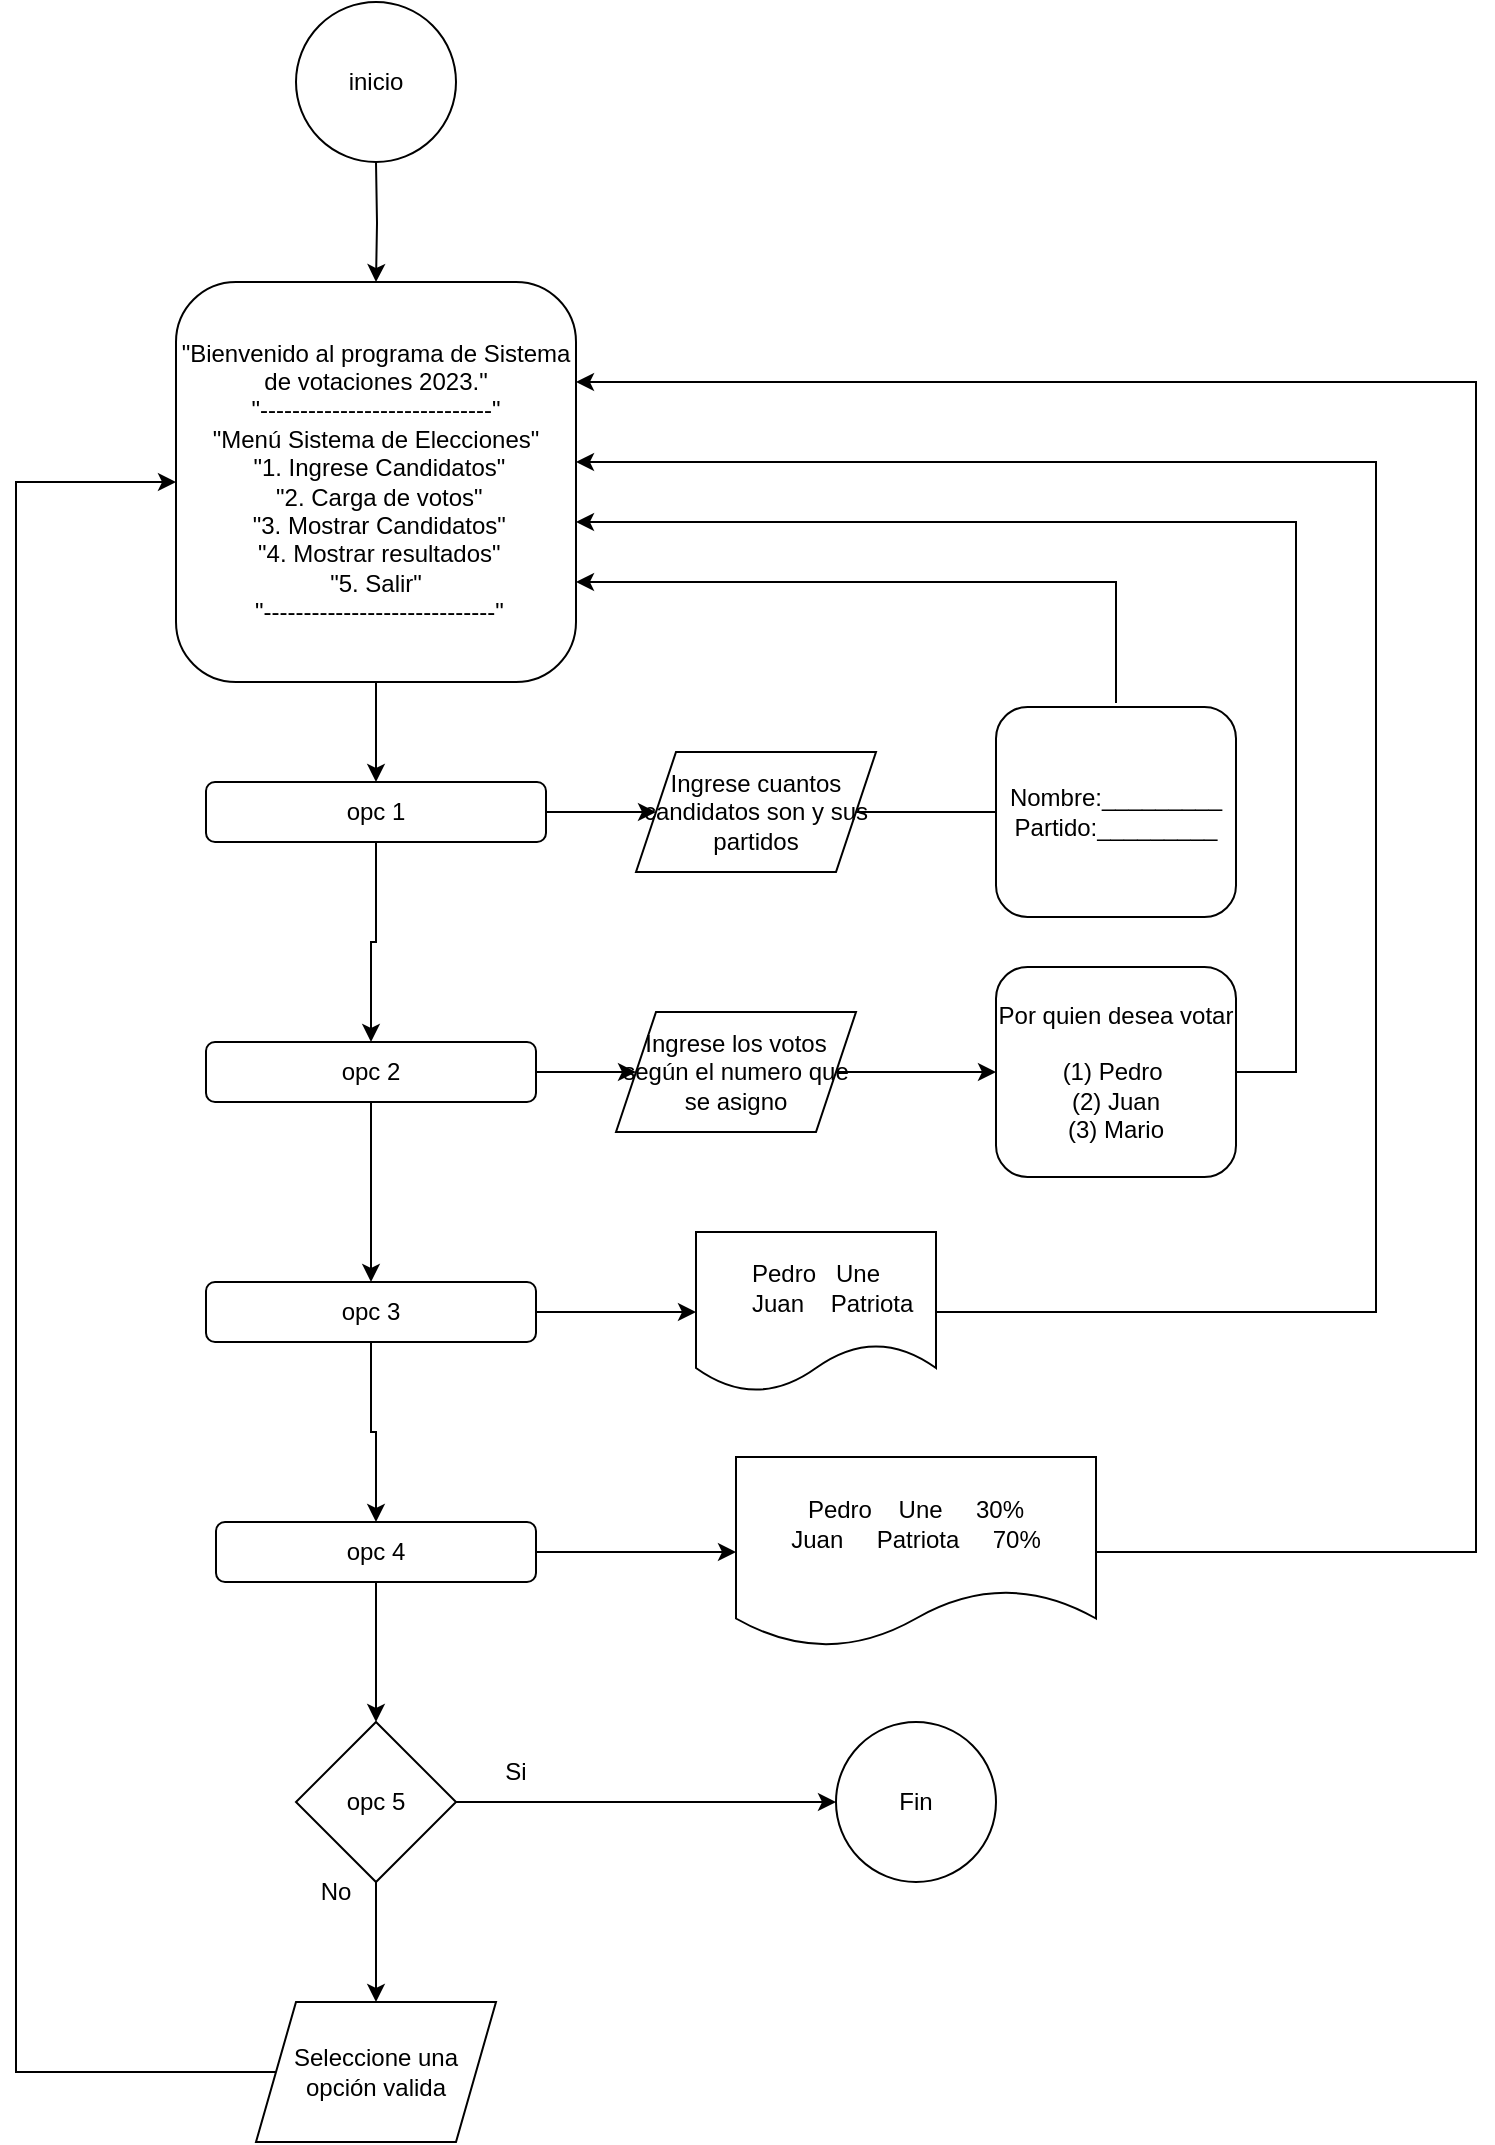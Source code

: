 <mxfile version="20.4.0" type="device"><diagram id="QF8pMawVkhowdm9JQd96" name="Página-1"><mxGraphModel dx="1108" dy="474" grid="1" gridSize="10" guides="1" tooltips="1" connect="1" arrows="1" fold="1" page="1" pageScale="1" pageWidth="827" pageHeight="1169" math="0" shadow="0"><root><mxCell id="0"/><mxCell id="1" parent="0"/><mxCell id="9YkT6hsfIOL9wgD82T6I-4" style="edgeStyle=orthogonalEdgeStyle;rounded=0;orthogonalLoop=1;jettySize=auto;html=1;entryX=0.5;entryY=0;entryDx=0;entryDy=0;" edge="1" parent="1" target="9YkT6hsfIOL9wgD82T6I-6"><mxGeometry relative="1" as="geometry"><mxPoint x="240" y="90" as="sourcePoint"/><mxPoint x="240" y="140" as="targetPoint"/></mxGeometry></mxCell><mxCell id="9YkT6hsfIOL9wgD82T6I-2" value="inicio" style="ellipse;whiteSpace=wrap;html=1;aspect=fixed;" vertex="1" parent="1"><mxGeometry x="200" y="10" width="80" height="80" as="geometry"/></mxCell><mxCell id="9YkT6hsfIOL9wgD82T6I-15" style="edgeStyle=orthogonalEdgeStyle;rounded=0;orthogonalLoop=1;jettySize=auto;html=1;entryX=0.5;entryY=0;entryDx=0;entryDy=0;" edge="1" parent="1" source="9YkT6hsfIOL9wgD82T6I-6" target="9YkT6hsfIOL9wgD82T6I-14"><mxGeometry relative="1" as="geometry"/></mxCell><mxCell id="9YkT6hsfIOL9wgD82T6I-6" value="&lt;div&gt;&quot;Bienvenido al programa de Sistema de votaciones 2023.&quot;&lt;/div&gt;&lt;div&gt;&quot;-----------------------------&quot;&lt;/div&gt;&lt;div&gt;&quot;Menú Sistema de Elecciones&quot;&lt;/div&gt;&lt;div&gt;&lt;span style=&quot;background-color: initial;&quot;&gt;&amp;nbsp;&quot;1. Ingrese Candidatos&quot;&lt;/span&gt;&lt;/div&gt;&lt;div&gt;&lt;span style=&quot;background-color: initial;&quot;&gt;&amp;nbsp;&quot;2. Carga de votos&quot;&lt;/span&gt;&lt;/div&gt;&lt;div&gt;&amp;nbsp;&quot;3. Mostrar Candidatos&quot;&lt;/div&gt;&lt;div&gt;&amp;nbsp;&quot;4. Mostrar resultados&quot;&lt;/div&gt;&lt;div&gt;&lt;span style=&quot;background-color: initial;&quot;&gt;&quot;5. Salir&quot;&lt;/span&gt;&lt;/div&gt;&lt;div&gt;&amp;nbsp;&quot;-----------------------------&quot;&lt;/div&gt;&lt;div&gt;&lt;span style=&quot;&quot;&gt;&#9;&#9;&lt;/span&gt;&lt;/div&gt;" style="rounded=1;whiteSpace=wrap;html=1;" vertex="1" parent="1"><mxGeometry x="140" y="150" width="200" height="200" as="geometry"/></mxCell><mxCell id="9YkT6hsfIOL9wgD82T6I-17" style="edgeStyle=orthogonalEdgeStyle;rounded=0;orthogonalLoop=1;jettySize=auto;html=1;entryX=0;entryY=0.5;entryDx=0;entryDy=0;" edge="1" parent="1" source="9YkT6hsfIOL9wgD82T6I-14" target="9YkT6hsfIOL9wgD82T6I-16"><mxGeometry relative="1" as="geometry"/></mxCell><mxCell id="9YkT6hsfIOL9wgD82T6I-24" style="edgeStyle=orthogonalEdgeStyle;rounded=0;orthogonalLoop=1;jettySize=auto;html=1;entryX=0.5;entryY=0;entryDx=0;entryDy=0;" edge="1" parent="1" source="9YkT6hsfIOL9wgD82T6I-14" target="9YkT6hsfIOL9wgD82T6I-22"><mxGeometry relative="1" as="geometry"/></mxCell><mxCell id="9YkT6hsfIOL9wgD82T6I-14" value="opc 1" style="rounded=1;whiteSpace=wrap;html=1;" vertex="1" parent="1"><mxGeometry x="155" y="400" width="170" height="30" as="geometry"/></mxCell><mxCell id="9YkT6hsfIOL9wgD82T6I-19" style="edgeStyle=orthogonalEdgeStyle;rounded=0;orthogonalLoop=1;jettySize=auto;html=1;entryX=0;entryY=0.5;entryDx=0;entryDy=0;" edge="1" parent="1" source="9YkT6hsfIOL9wgD82T6I-16"><mxGeometry relative="1" as="geometry"><mxPoint x="580" y="415" as="targetPoint"/></mxGeometry></mxCell><mxCell id="9YkT6hsfIOL9wgD82T6I-16" value="Ingrese cuantos candidatos son y sus partidos" style="shape=parallelogram;perimeter=parallelogramPerimeter;whiteSpace=wrap;html=1;fixedSize=1;" vertex="1" parent="1"><mxGeometry x="370" y="385" width="120" height="60" as="geometry"/></mxCell><mxCell id="9YkT6hsfIOL9wgD82T6I-21" style="edgeStyle=orthogonalEdgeStyle;rounded=0;orthogonalLoop=1;jettySize=auto;html=1;" edge="1" parent="1"><mxGeometry relative="1" as="geometry"><mxPoint x="340" y="300" as="targetPoint"/><mxPoint x="610" y="360.5" as="sourcePoint"/><Array as="points"><mxPoint x="610" y="300"/><mxPoint x="340" y="300"/></Array></mxGeometry></mxCell><mxCell id="9YkT6hsfIOL9wgD82T6I-20" value="Nombre:_________&lt;br&gt;Partido:_________" style="rounded=1;whiteSpace=wrap;html=1;" vertex="1" parent="1"><mxGeometry x="550" y="362.5" width="120" height="105" as="geometry"/></mxCell><mxCell id="9YkT6hsfIOL9wgD82T6I-26" style="edgeStyle=orthogonalEdgeStyle;rounded=0;orthogonalLoop=1;jettySize=auto;html=1;entryX=0;entryY=0.5;entryDx=0;entryDy=0;" edge="1" parent="1" source="9YkT6hsfIOL9wgD82T6I-22" target="9YkT6hsfIOL9wgD82T6I-25"><mxGeometry relative="1" as="geometry"/></mxCell><mxCell id="9YkT6hsfIOL9wgD82T6I-31" style="edgeStyle=orthogonalEdgeStyle;rounded=0;orthogonalLoop=1;jettySize=auto;html=1;entryX=0.5;entryY=0;entryDx=0;entryDy=0;" edge="1" parent="1" source="9YkT6hsfIOL9wgD82T6I-22" target="9YkT6hsfIOL9wgD82T6I-30"><mxGeometry relative="1" as="geometry"/></mxCell><mxCell id="9YkT6hsfIOL9wgD82T6I-22" value="opc 2" style="rounded=1;whiteSpace=wrap;html=1;" vertex="1" parent="1"><mxGeometry x="155" y="530" width="165" height="30" as="geometry"/></mxCell><mxCell id="9YkT6hsfIOL9wgD82T6I-28" style="edgeStyle=orthogonalEdgeStyle;rounded=0;orthogonalLoop=1;jettySize=auto;html=1;" edge="1" parent="1" source="9YkT6hsfIOL9wgD82T6I-25" target="9YkT6hsfIOL9wgD82T6I-27"><mxGeometry relative="1" as="geometry"/></mxCell><mxCell id="9YkT6hsfIOL9wgD82T6I-25" value="Ingrese los votos según el numero que se asigno" style="shape=parallelogram;perimeter=parallelogramPerimeter;whiteSpace=wrap;html=1;fixedSize=1;" vertex="1" parent="1"><mxGeometry x="360" y="515" width="120" height="60" as="geometry"/></mxCell><mxCell id="9YkT6hsfIOL9wgD82T6I-29" style="edgeStyle=orthogonalEdgeStyle;rounded=0;orthogonalLoop=1;jettySize=auto;html=1;" edge="1" parent="1" source="9YkT6hsfIOL9wgD82T6I-27" target="9YkT6hsfIOL9wgD82T6I-6"><mxGeometry relative="1" as="geometry"><mxPoint x="390" y="240" as="targetPoint"/><Array as="points"><mxPoint x="700" y="545"/><mxPoint x="700" y="270"/></Array></mxGeometry></mxCell><mxCell id="9YkT6hsfIOL9wgD82T6I-27" value="Por quien desea votar&lt;br&gt;&lt;br&gt;(1) Pedro&amp;nbsp;&lt;br&gt;(2) Juan&lt;br&gt;(3) Mario" style="rounded=1;whiteSpace=wrap;html=1;" vertex="1" parent="1"><mxGeometry x="550" y="492.5" width="120" height="105" as="geometry"/></mxCell><mxCell id="9YkT6hsfIOL9wgD82T6I-34" style="edgeStyle=orthogonalEdgeStyle;rounded=0;orthogonalLoop=1;jettySize=auto;html=1;entryX=0;entryY=0.5;entryDx=0;entryDy=0;" edge="1" parent="1" source="9YkT6hsfIOL9wgD82T6I-30" target="9YkT6hsfIOL9wgD82T6I-33"><mxGeometry relative="1" as="geometry"/></mxCell><mxCell id="9YkT6hsfIOL9wgD82T6I-38" style="edgeStyle=orthogonalEdgeStyle;rounded=0;orthogonalLoop=1;jettySize=auto;html=1;entryX=0.5;entryY=0;entryDx=0;entryDy=0;" edge="1" parent="1" source="9YkT6hsfIOL9wgD82T6I-30" target="9YkT6hsfIOL9wgD82T6I-37"><mxGeometry relative="1" as="geometry"/></mxCell><mxCell id="9YkT6hsfIOL9wgD82T6I-30" value="opc 3" style="rounded=1;whiteSpace=wrap;html=1;" vertex="1" parent="1"><mxGeometry x="155" y="650" width="165" height="30" as="geometry"/></mxCell><mxCell id="9YkT6hsfIOL9wgD82T6I-35" style="edgeStyle=orthogonalEdgeStyle;rounded=0;orthogonalLoop=1;jettySize=auto;html=1;" edge="1" parent="1" source="9YkT6hsfIOL9wgD82T6I-33"><mxGeometry relative="1" as="geometry"><mxPoint x="340" y="240" as="targetPoint"/><Array as="points"><mxPoint x="740" y="665"/><mxPoint x="740" y="240"/></Array></mxGeometry></mxCell><mxCell id="9YkT6hsfIOL9wgD82T6I-33" value="Pedro&amp;nbsp; &amp;nbsp;Une&lt;br&gt;&amp;nbsp; &amp;nbsp; &amp;nbsp;Juan&amp;nbsp; &amp;nbsp; Patriota" style="shape=document;whiteSpace=wrap;html=1;boundedLbl=1;" vertex="1" parent="1"><mxGeometry x="400" y="625" width="120" height="80" as="geometry"/></mxCell><mxCell id="9YkT6hsfIOL9wgD82T6I-40" style="edgeStyle=orthogonalEdgeStyle;rounded=0;orthogonalLoop=1;jettySize=auto;html=1;entryX=0;entryY=0.5;entryDx=0;entryDy=0;" edge="1" parent="1" source="9YkT6hsfIOL9wgD82T6I-37" target="9YkT6hsfIOL9wgD82T6I-39"><mxGeometry relative="1" as="geometry"/></mxCell><mxCell id="9YkT6hsfIOL9wgD82T6I-42" style="edgeStyle=orthogonalEdgeStyle;rounded=0;orthogonalLoop=1;jettySize=auto;html=1;entryX=0.5;entryY=0;entryDx=0;entryDy=0;" edge="1" parent="1" source="9YkT6hsfIOL9wgD82T6I-37"><mxGeometry relative="1" as="geometry"><mxPoint x="240" y="870" as="targetPoint"/></mxGeometry></mxCell><mxCell id="9YkT6hsfIOL9wgD82T6I-37" value="opc 4" style="rounded=1;whiteSpace=wrap;html=1;" vertex="1" parent="1"><mxGeometry x="160" y="770" width="160" height="30" as="geometry"/></mxCell><mxCell id="9YkT6hsfIOL9wgD82T6I-50" style="edgeStyle=orthogonalEdgeStyle;rounded=0;orthogonalLoop=1;jettySize=auto;html=1;entryX=1;entryY=0.25;entryDx=0;entryDy=0;" edge="1" parent="1" source="9YkT6hsfIOL9wgD82T6I-39" target="9YkT6hsfIOL9wgD82T6I-6"><mxGeometry relative="1" as="geometry"><mxPoint x="790" y="200" as="targetPoint"/><Array as="points"><mxPoint x="790" y="785"/><mxPoint x="790" y="200"/></Array></mxGeometry></mxCell><mxCell id="9YkT6hsfIOL9wgD82T6I-39" value="Pedro&amp;nbsp; &amp;nbsp; Une&amp;nbsp; &amp;nbsp; &amp;nbsp;30%&lt;br&gt;Juan&amp;nbsp; &amp;nbsp; &amp;nbsp;Patriota&amp;nbsp; &amp;nbsp; &amp;nbsp;70%" style="shape=document;whiteSpace=wrap;html=1;boundedLbl=1;" vertex="1" parent="1"><mxGeometry x="420" y="737.5" width="180" height="95" as="geometry"/></mxCell><mxCell id="9YkT6hsfIOL9wgD82T6I-43" value="Fin" style="ellipse;whiteSpace=wrap;html=1;aspect=fixed;" vertex="1" parent="1"><mxGeometry x="470" y="870" width="80" height="80" as="geometry"/></mxCell><mxCell id="9YkT6hsfIOL9wgD82T6I-46" style="edgeStyle=orthogonalEdgeStyle;rounded=0;orthogonalLoop=1;jettySize=auto;html=1;entryX=0;entryY=0.5;entryDx=0;entryDy=0;" edge="1" parent="1" source="9YkT6hsfIOL9wgD82T6I-45" target="9YkT6hsfIOL9wgD82T6I-43"><mxGeometry relative="1" as="geometry"/></mxCell><mxCell id="9YkT6hsfIOL9wgD82T6I-47" style="edgeStyle=orthogonalEdgeStyle;rounded=0;orthogonalLoop=1;jettySize=auto;html=1;" edge="1" parent="1" source="9YkT6hsfIOL9wgD82T6I-45" target="9YkT6hsfIOL9wgD82T6I-48"><mxGeometry relative="1" as="geometry"><mxPoint x="240" y="1020" as="targetPoint"/></mxGeometry></mxCell><mxCell id="9YkT6hsfIOL9wgD82T6I-45" value="opc 5" style="rhombus;whiteSpace=wrap;html=1;" vertex="1" parent="1"><mxGeometry x="200" y="870" width="80" height="80" as="geometry"/></mxCell><mxCell id="9YkT6hsfIOL9wgD82T6I-49" style="edgeStyle=orthogonalEdgeStyle;rounded=0;orthogonalLoop=1;jettySize=auto;html=1;entryX=0;entryY=0.5;entryDx=0;entryDy=0;" edge="1" parent="1" source="9YkT6hsfIOL9wgD82T6I-48" target="9YkT6hsfIOL9wgD82T6I-6"><mxGeometry relative="1" as="geometry"><mxPoint x="70" y="250" as="targetPoint"/><Array as="points"><mxPoint x="60" y="1045"/><mxPoint x="60" y="250"/></Array></mxGeometry></mxCell><mxCell id="9YkT6hsfIOL9wgD82T6I-48" value="Seleccione una opción valida" style="shape=parallelogram;perimeter=parallelogramPerimeter;whiteSpace=wrap;html=1;fixedSize=1;" vertex="1" parent="1"><mxGeometry x="180" y="1010" width="120" height="70" as="geometry"/></mxCell><mxCell id="9YkT6hsfIOL9wgD82T6I-52" value="Si" style="text;html=1;strokeColor=none;fillColor=none;align=center;verticalAlign=middle;whiteSpace=wrap;rounded=0;" vertex="1" parent="1"><mxGeometry x="280" y="880" width="60" height="30" as="geometry"/></mxCell><mxCell id="9YkT6hsfIOL9wgD82T6I-53" value="No" style="text;html=1;strokeColor=none;fillColor=none;align=center;verticalAlign=middle;whiteSpace=wrap;rounded=0;" vertex="1" parent="1"><mxGeometry x="190" y="940" width="60" height="30" as="geometry"/></mxCell></root></mxGraphModel></diagram></mxfile>
